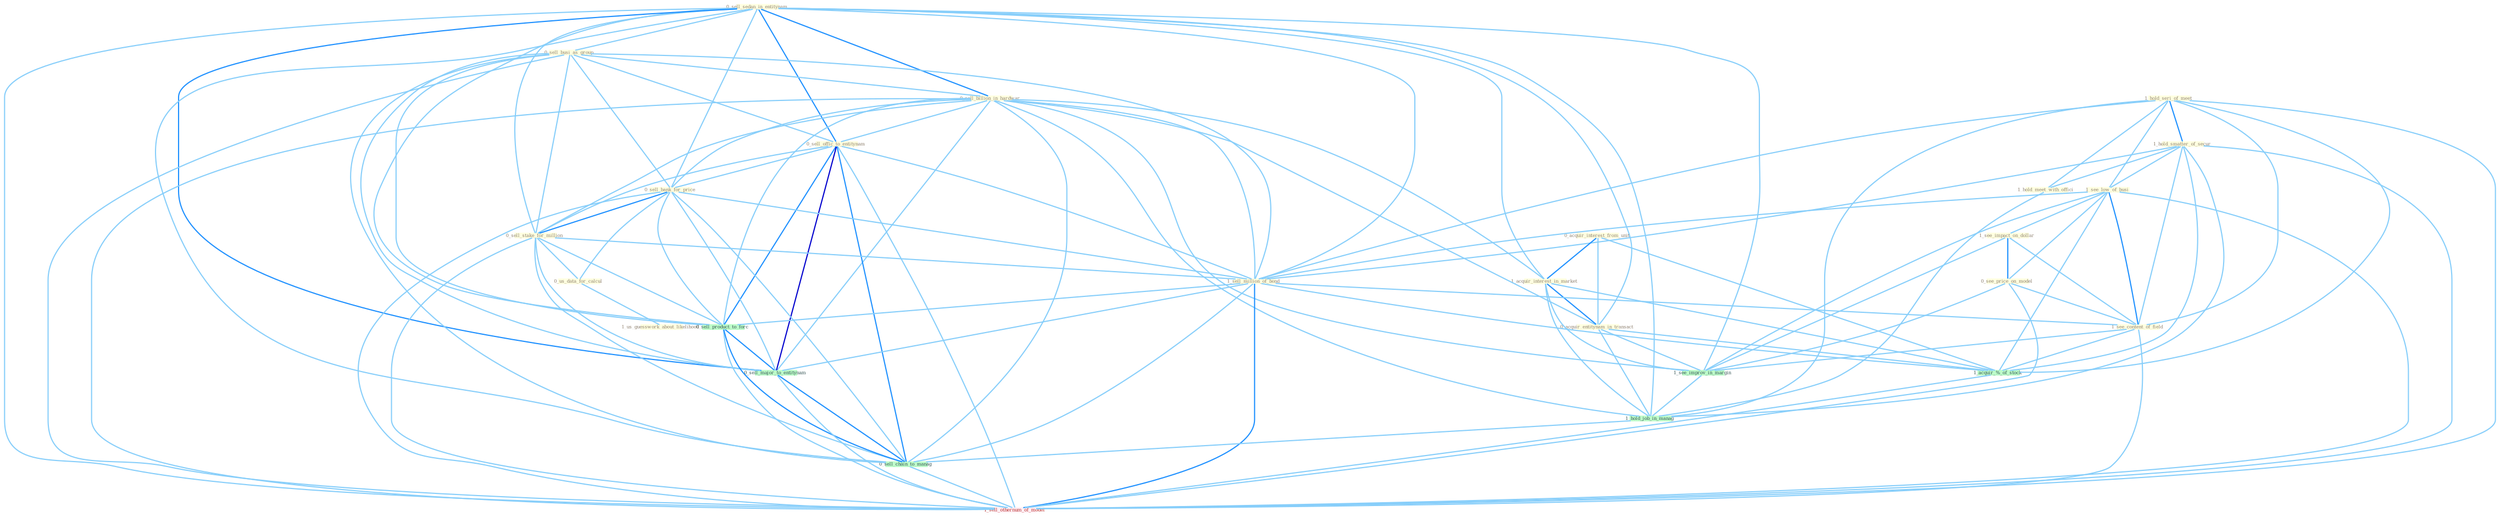 Graph G{ 
    node
    [shape=polygon,style=filled,width=.5,height=.06,color="#BDFCC9",fixedsize=true,fontsize=4,
    fontcolor="#2f4f4f"];
    {node
    [color="#ffffe0", fontcolor="#8b7d6b"] "0_sell_sedan_in_entitynam " "0_sell_busi_as_group " "0_sell_billion_in_hardwar " "1_hold_seri_of_meet " "0_sell_offic_to_entitynam " "1_hold_smatter_of_secur " "0_acquir_interest_from_unit " "0_sell_bank_for_price " "1_acquir_interest_in_market " "0_sell_stake_for_million " "0_acquir_entitynam_in_transact " "1_see_low_of_busi " "0_us_data_for_calcul " "1_sell_million_of_bond " "1_us_guesswork_about_likelihood " "1_see_impact_on_dollar " "1_hold_meet_with_offici " "0_see_price_on_model " "1_see_content_of_field "}
{node [color="#fff0f5", fontcolor="#b22222"] "1_sell_othernum_of_model "}
edge [color="#B0E2FF"];

	"0_sell_sedan_in_entitynam " -- "0_sell_busi_as_group " [w="1", color="#87cefa" ];
	"0_sell_sedan_in_entitynam " -- "0_sell_billion_in_hardwar " [w="2", color="#1e90ff" , len=0.8];
	"0_sell_sedan_in_entitynam " -- "0_sell_offic_to_entitynam " [w="2", color="#1e90ff" , len=0.8];
	"0_sell_sedan_in_entitynam " -- "0_sell_bank_for_price " [w="1", color="#87cefa" ];
	"0_sell_sedan_in_entitynam " -- "1_acquir_interest_in_market " [w="1", color="#87cefa" ];
	"0_sell_sedan_in_entitynam " -- "0_sell_stake_for_million " [w="1", color="#87cefa" ];
	"0_sell_sedan_in_entitynam " -- "0_acquir_entitynam_in_transact " [w="1", color="#87cefa" ];
	"0_sell_sedan_in_entitynam " -- "1_sell_million_of_bond " [w="1", color="#87cefa" ];
	"0_sell_sedan_in_entitynam " -- "1_see_improv_in_margin " [w="1", color="#87cefa" ];
	"0_sell_sedan_in_entitynam " -- "1_hold_job_in_manag " [w="1", color="#87cefa" ];
	"0_sell_sedan_in_entitynam " -- "0_sell_product_to_forc " [w="1", color="#87cefa" ];
	"0_sell_sedan_in_entitynam " -- "0_sell_major_to_entitynam " [w="2", color="#1e90ff" , len=0.8];
	"0_sell_sedan_in_entitynam " -- "0_sell_chain_to_manag " [w="1", color="#87cefa" ];
	"0_sell_sedan_in_entitynam " -- "1_sell_othernum_of_model " [w="1", color="#87cefa" ];
	"0_sell_busi_as_group " -- "0_sell_billion_in_hardwar " [w="1", color="#87cefa" ];
	"0_sell_busi_as_group " -- "0_sell_offic_to_entitynam " [w="1", color="#87cefa" ];
	"0_sell_busi_as_group " -- "0_sell_bank_for_price " [w="1", color="#87cefa" ];
	"0_sell_busi_as_group " -- "0_sell_stake_for_million " [w="1", color="#87cefa" ];
	"0_sell_busi_as_group " -- "1_sell_million_of_bond " [w="1", color="#87cefa" ];
	"0_sell_busi_as_group " -- "0_sell_product_to_forc " [w="1", color="#87cefa" ];
	"0_sell_busi_as_group " -- "0_sell_major_to_entitynam " [w="1", color="#87cefa" ];
	"0_sell_busi_as_group " -- "0_sell_chain_to_manag " [w="1", color="#87cefa" ];
	"0_sell_busi_as_group " -- "1_sell_othernum_of_model " [w="1", color="#87cefa" ];
	"0_sell_billion_in_hardwar " -- "0_sell_offic_to_entitynam " [w="1", color="#87cefa" ];
	"0_sell_billion_in_hardwar " -- "0_sell_bank_for_price " [w="1", color="#87cefa" ];
	"0_sell_billion_in_hardwar " -- "1_acquir_interest_in_market " [w="1", color="#87cefa" ];
	"0_sell_billion_in_hardwar " -- "0_sell_stake_for_million " [w="1", color="#87cefa" ];
	"0_sell_billion_in_hardwar " -- "0_acquir_entitynam_in_transact " [w="1", color="#87cefa" ];
	"0_sell_billion_in_hardwar " -- "1_sell_million_of_bond " [w="1", color="#87cefa" ];
	"0_sell_billion_in_hardwar " -- "1_see_improv_in_margin " [w="1", color="#87cefa" ];
	"0_sell_billion_in_hardwar " -- "1_hold_job_in_manag " [w="1", color="#87cefa" ];
	"0_sell_billion_in_hardwar " -- "0_sell_product_to_forc " [w="1", color="#87cefa" ];
	"0_sell_billion_in_hardwar " -- "0_sell_major_to_entitynam " [w="1", color="#87cefa" ];
	"0_sell_billion_in_hardwar " -- "0_sell_chain_to_manag " [w="1", color="#87cefa" ];
	"0_sell_billion_in_hardwar " -- "1_sell_othernum_of_model " [w="1", color="#87cefa" ];
	"1_hold_seri_of_meet " -- "1_hold_smatter_of_secur " [w="2", color="#1e90ff" , len=0.8];
	"1_hold_seri_of_meet " -- "1_see_low_of_busi " [w="1", color="#87cefa" ];
	"1_hold_seri_of_meet " -- "1_sell_million_of_bond " [w="1", color="#87cefa" ];
	"1_hold_seri_of_meet " -- "1_hold_meet_with_offici " [w="1", color="#87cefa" ];
	"1_hold_seri_of_meet " -- "1_see_content_of_field " [w="1", color="#87cefa" ];
	"1_hold_seri_of_meet " -- "1_acquir_%_of_stock " [w="1", color="#87cefa" ];
	"1_hold_seri_of_meet " -- "1_hold_job_in_manag " [w="1", color="#87cefa" ];
	"1_hold_seri_of_meet " -- "1_sell_othernum_of_model " [w="1", color="#87cefa" ];
	"0_sell_offic_to_entitynam " -- "0_sell_bank_for_price " [w="1", color="#87cefa" ];
	"0_sell_offic_to_entitynam " -- "0_sell_stake_for_million " [w="1", color="#87cefa" ];
	"0_sell_offic_to_entitynam " -- "1_sell_million_of_bond " [w="1", color="#87cefa" ];
	"0_sell_offic_to_entitynam " -- "0_sell_product_to_forc " [w="2", color="#1e90ff" , len=0.8];
	"0_sell_offic_to_entitynam " -- "0_sell_major_to_entitynam " [w="3", color="#0000cd" , len=0.6];
	"0_sell_offic_to_entitynam " -- "0_sell_chain_to_manag " [w="2", color="#1e90ff" , len=0.8];
	"0_sell_offic_to_entitynam " -- "1_sell_othernum_of_model " [w="1", color="#87cefa" ];
	"1_hold_smatter_of_secur " -- "1_see_low_of_busi " [w="1", color="#87cefa" ];
	"1_hold_smatter_of_secur " -- "1_sell_million_of_bond " [w="1", color="#87cefa" ];
	"1_hold_smatter_of_secur " -- "1_hold_meet_with_offici " [w="1", color="#87cefa" ];
	"1_hold_smatter_of_secur " -- "1_see_content_of_field " [w="1", color="#87cefa" ];
	"1_hold_smatter_of_secur " -- "1_acquir_%_of_stock " [w="1", color="#87cefa" ];
	"1_hold_smatter_of_secur " -- "1_hold_job_in_manag " [w="1", color="#87cefa" ];
	"1_hold_smatter_of_secur " -- "1_sell_othernum_of_model " [w="1", color="#87cefa" ];
	"0_acquir_interest_from_unit " -- "1_acquir_interest_in_market " [w="2", color="#1e90ff" , len=0.8];
	"0_acquir_interest_from_unit " -- "0_acquir_entitynam_in_transact " [w="1", color="#87cefa" ];
	"0_acquir_interest_from_unit " -- "1_acquir_%_of_stock " [w="1", color="#87cefa" ];
	"0_sell_bank_for_price " -- "0_sell_stake_for_million " [w="2", color="#1e90ff" , len=0.8];
	"0_sell_bank_for_price " -- "0_us_data_for_calcul " [w="1", color="#87cefa" ];
	"0_sell_bank_for_price " -- "1_sell_million_of_bond " [w="1", color="#87cefa" ];
	"0_sell_bank_for_price " -- "0_sell_product_to_forc " [w="1", color="#87cefa" ];
	"0_sell_bank_for_price " -- "0_sell_major_to_entitynam " [w="1", color="#87cefa" ];
	"0_sell_bank_for_price " -- "0_sell_chain_to_manag " [w="1", color="#87cefa" ];
	"0_sell_bank_for_price " -- "1_sell_othernum_of_model " [w="1", color="#87cefa" ];
	"1_acquir_interest_in_market " -- "0_acquir_entitynam_in_transact " [w="2", color="#1e90ff" , len=0.8];
	"1_acquir_interest_in_market " -- "1_see_improv_in_margin " [w="1", color="#87cefa" ];
	"1_acquir_interest_in_market " -- "1_acquir_%_of_stock " [w="1", color="#87cefa" ];
	"1_acquir_interest_in_market " -- "1_hold_job_in_manag " [w="1", color="#87cefa" ];
	"0_sell_stake_for_million " -- "0_us_data_for_calcul " [w="1", color="#87cefa" ];
	"0_sell_stake_for_million " -- "1_sell_million_of_bond " [w="1", color="#87cefa" ];
	"0_sell_stake_for_million " -- "0_sell_product_to_forc " [w="1", color="#87cefa" ];
	"0_sell_stake_for_million " -- "0_sell_major_to_entitynam " [w="1", color="#87cefa" ];
	"0_sell_stake_for_million " -- "0_sell_chain_to_manag " [w="1", color="#87cefa" ];
	"0_sell_stake_for_million " -- "1_sell_othernum_of_model " [w="1", color="#87cefa" ];
	"0_acquir_entitynam_in_transact " -- "1_see_improv_in_margin " [w="1", color="#87cefa" ];
	"0_acquir_entitynam_in_transact " -- "1_acquir_%_of_stock " [w="1", color="#87cefa" ];
	"0_acquir_entitynam_in_transact " -- "1_hold_job_in_manag " [w="1", color="#87cefa" ];
	"1_see_low_of_busi " -- "1_sell_million_of_bond " [w="1", color="#87cefa" ];
	"1_see_low_of_busi " -- "1_see_impact_on_dollar " [w="1", color="#87cefa" ];
	"1_see_low_of_busi " -- "0_see_price_on_model " [w="1", color="#87cefa" ];
	"1_see_low_of_busi " -- "1_see_content_of_field " [w="2", color="#1e90ff" , len=0.8];
	"1_see_low_of_busi " -- "1_see_improv_in_margin " [w="1", color="#87cefa" ];
	"1_see_low_of_busi " -- "1_acquir_%_of_stock " [w="1", color="#87cefa" ];
	"1_see_low_of_busi " -- "1_sell_othernum_of_model " [w="1", color="#87cefa" ];
	"0_us_data_for_calcul " -- "1_us_guesswork_about_likelihood " [w="1", color="#87cefa" ];
	"1_sell_million_of_bond " -- "1_see_content_of_field " [w="1", color="#87cefa" ];
	"1_sell_million_of_bond " -- "1_acquir_%_of_stock " [w="1", color="#87cefa" ];
	"1_sell_million_of_bond " -- "0_sell_product_to_forc " [w="1", color="#87cefa" ];
	"1_sell_million_of_bond " -- "0_sell_major_to_entitynam " [w="1", color="#87cefa" ];
	"1_sell_million_of_bond " -- "0_sell_chain_to_manag " [w="1", color="#87cefa" ];
	"1_sell_million_of_bond " -- "1_sell_othernum_of_model " [w="2", color="#1e90ff" , len=0.8];
	"1_see_impact_on_dollar " -- "0_see_price_on_model " [w="2", color="#1e90ff" , len=0.8];
	"1_see_impact_on_dollar " -- "1_see_content_of_field " [w="1", color="#87cefa" ];
	"1_see_impact_on_dollar " -- "1_see_improv_in_margin " [w="1", color="#87cefa" ];
	"1_hold_meet_with_offici " -- "1_hold_job_in_manag " [w="1", color="#87cefa" ];
	"0_see_price_on_model " -- "1_see_content_of_field " [w="1", color="#87cefa" ];
	"0_see_price_on_model " -- "1_see_improv_in_margin " [w="1", color="#87cefa" ];
	"0_see_price_on_model " -- "1_sell_othernum_of_model " [w="1", color="#87cefa" ];
	"1_see_content_of_field " -- "1_see_improv_in_margin " [w="1", color="#87cefa" ];
	"1_see_content_of_field " -- "1_acquir_%_of_stock " [w="1", color="#87cefa" ];
	"1_see_content_of_field " -- "1_sell_othernum_of_model " [w="1", color="#87cefa" ];
	"1_see_improv_in_margin " -- "1_hold_job_in_manag " [w="1", color="#87cefa" ];
	"1_acquir_%_of_stock " -- "1_sell_othernum_of_model " [w="1", color="#87cefa" ];
	"1_hold_job_in_manag " -- "0_sell_chain_to_manag " [w="1", color="#87cefa" ];
	"0_sell_product_to_forc " -- "0_sell_major_to_entitynam " [w="2", color="#1e90ff" , len=0.8];
	"0_sell_product_to_forc " -- "0_sell_chain_to_manag " [w="2", color="#1e90ff" , len=0.8];
	"0_sell_product_to_forc " -- "1_sell_othernum_of_model " [w="1", color="#87cefa" ];
	"0_sell_major_to_entitynam " -- "0_sell_chain_to_manag " [w="2", color="#1e90ff" , len=0.8];
	"0_sell_major_to_entitynam " -- "1_sell_othernum_of_model " [w="1", color="#87cefa" ];
	"0_sell_chain_to_manag " -- "1_sell_othernum_of_model " [w="1", color="#87cefa" ];
}